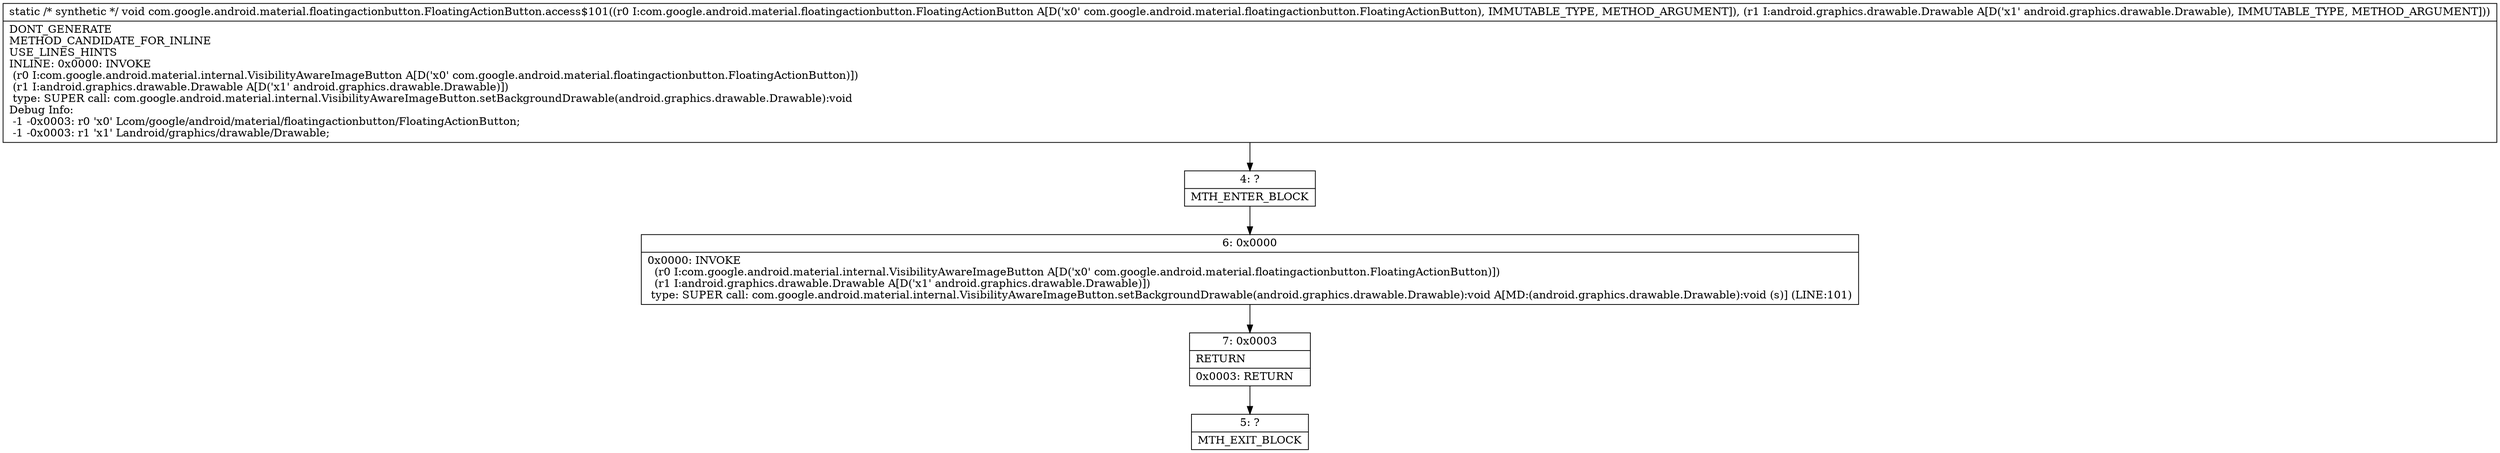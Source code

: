 digraph "CFG forcom.google.android.material.floatingactionbutton.FloatingActionButton.access$101(Lcom\/google\/android\/material\/floatingactionbutton\/FloatingActionButton;Landroid\/graphics\/drawable\/Drawable;)V" {
Node_4 [shape=record,label="{4\:\ ?|MTH_ENTER_BLOCK\l}"];
Node_6 [shape=record,label="{6\:\ 0x0000|0x0000: INVOKE  \l  (r0 I:com.google.android.material.internal.VisibilityAwareImageButton A[D('x0' com.google.android.material.floatingactionbutton.FloatingActionButton)])\l  (r1 I:android.graphics.drawable.Drawable A[D('x1' android.graphics.drawable.Drawable)])\l type: SUPER call: com.google.android.material.internal.VisibilityAwareImageButton.setBackgroundDrawable(android.graphics.drawable.Drawable):void A[MD:(android.graphics.drawable.Drawable):void (s)] (LINE:101)\l}"];
Node_7 [shape=record,label="{7\:\ 0x0003|RETURN\l|0x0003: RETURN   \l}"];
Node_5 [shape=record,label="{5\:\ ?|MTH_EXIT_BLOCK\l}"];
MethodNode[shape=record,label="{static \/* synthetic *\/ void com.google.android.material.floatingactionbutton.FloatingActionButton.access$101((r0 I:com.google.android.material.floatingactionbutton.FloatingActionButton A[D('x0' com.google.android.material.floatingactionbutton.FloatingActionButton), IMMUTABLE_TYPE, METHOD_ARGUMENT]), (r1 I:android.graphics.drawable.Drawable A[D('x1' android.graphics.drawable.Drawable), IMMUTABLE_TYPE, METHOD_ARGUMENT]))  | DONT_GENERATE\lMETHOD_CANDIDATE_FOR_INLINE\lUSE_LINES_HINTS\lINLINE: 0x0000: INVOKE  \l  (r0 I:com.google.android.material.internal.VisibilityAwareImageButton A[D('x0' com.google.android.material.floatingactionbutton.FloatingActionButton)])\l  (r1 I:android.graphics.drawable.Drawable A[D('x1' android.graphics.drawable.Drawable)])\l type: SUPER call: com.google.android.material.internal.VisibilityAwareImageButton.setBackgroundDrawable(android.graphics.drawable.Drawable):void\lDebug Info:\l  \-1 \-0x0003: r0 'x0' Lcom\/google\/android\/material\/floatingactionbutton\/FloatingActionButton;\l  \-1 \-0x0003: r1 'x1' Landroid\/graphics\/drawable\/Drawable;\l}"];
MethodNode -> Node_4;Node_4 -> Node_6;
Node_6 -> Node_7;
Node_7 -> Node_5;
}

